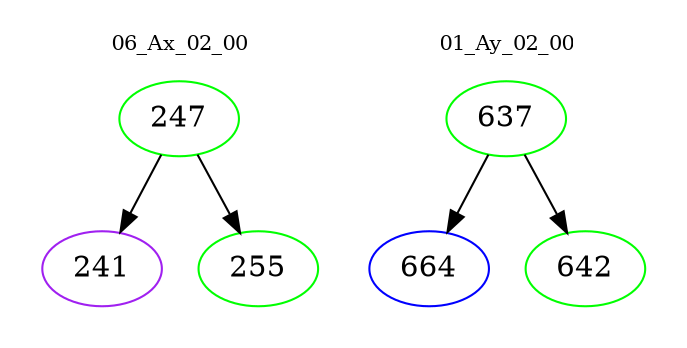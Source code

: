 digraph{
subgraph cluster_0 {
color = white
label = "06_Ax_02_00";
fontsize=10;
T0_247 [label="247", color="green"]
T0_247 -> T0_241 [color="black"]
T0_241 [label="241", color="purple"]
T0_247 -> T0_255 [color="black"]
T0_255 [label="255", color="green"]
}
subgraph cluster_1 {
color = white
label = "01_Ay_02_00";
fontsize=10;
T1_637 [label="637", color="green"]
T1_637 -> T1_664 [color="black"]
T1_664 [label="664", color="blue"]
T1_637 -> T1_642 [color="black"]
T1_642 [label="642", color="green"]
}
}
